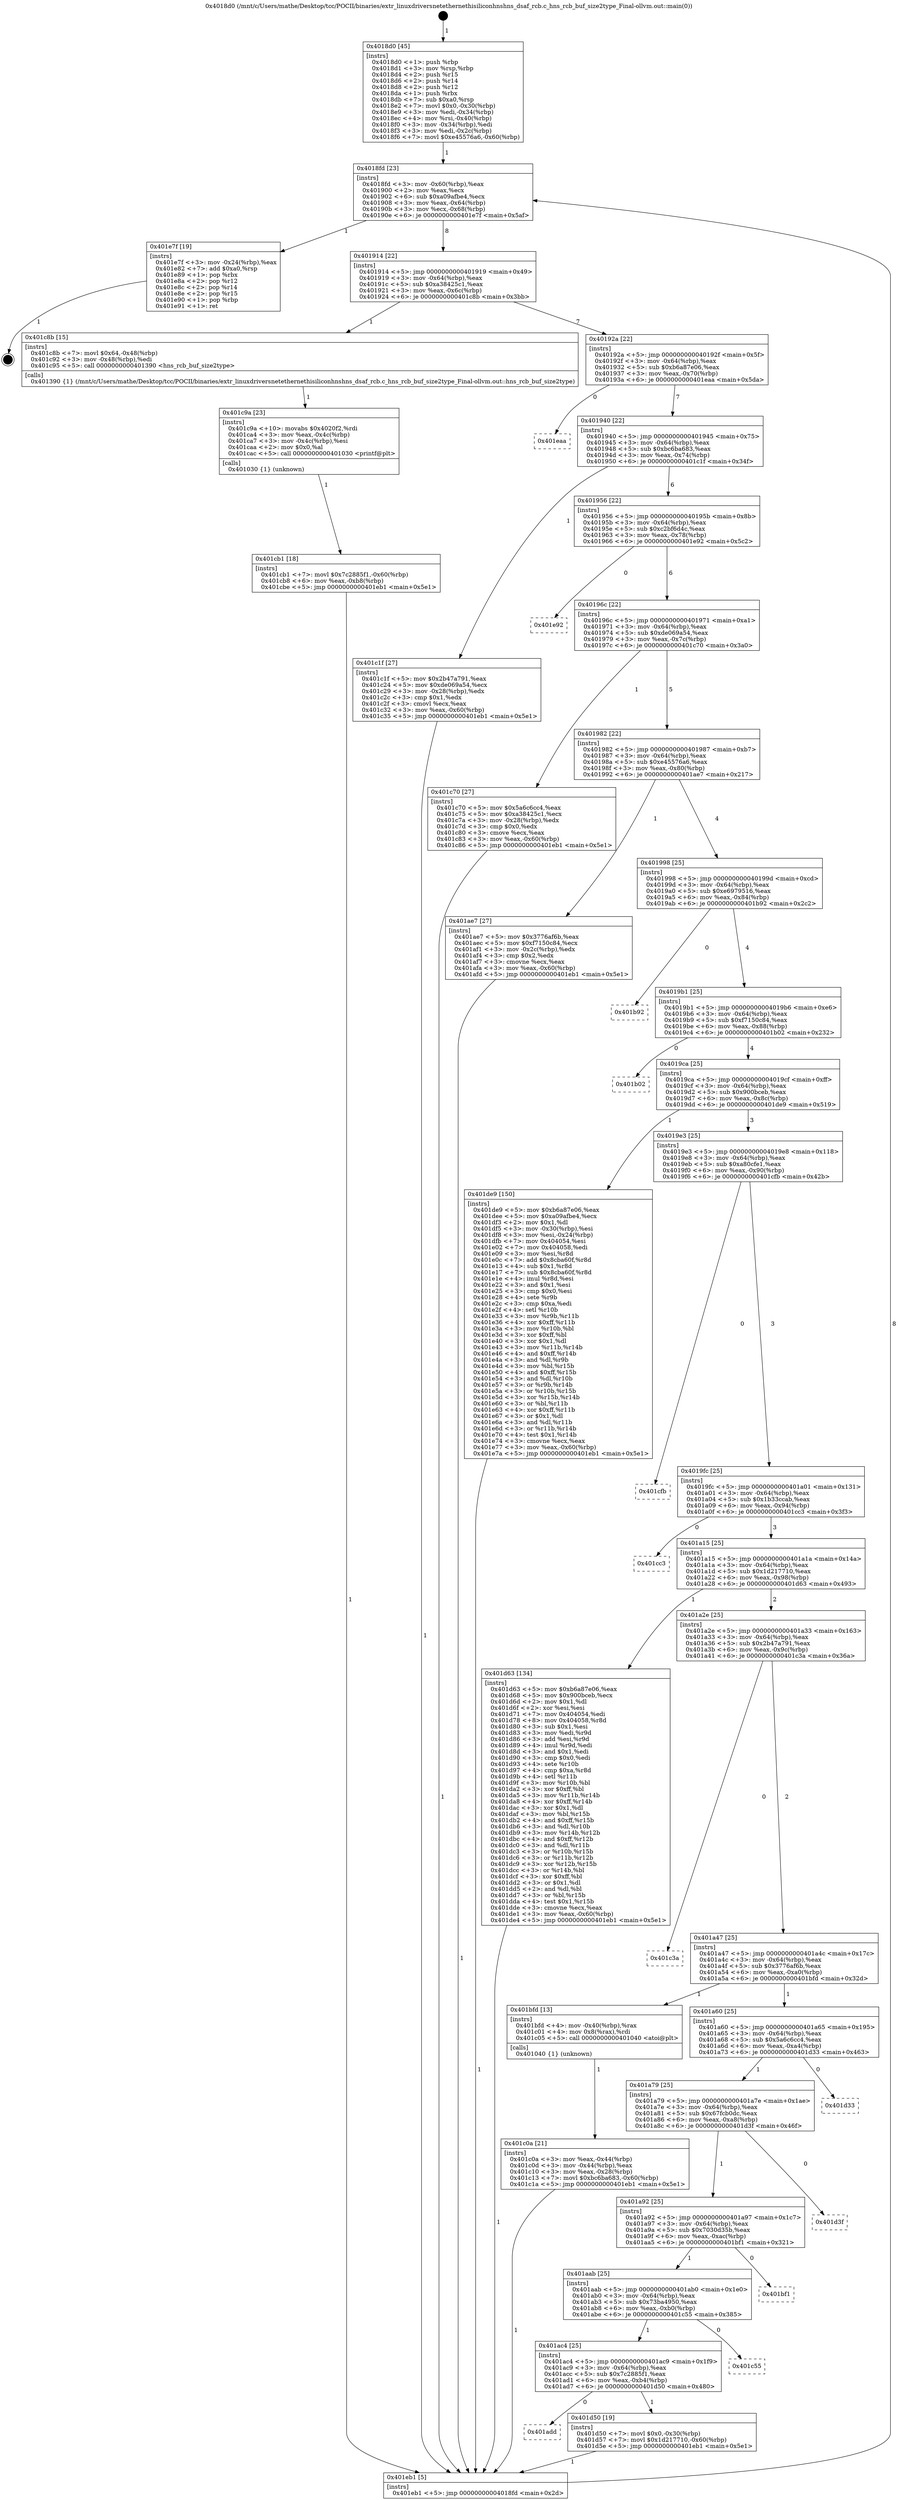 digraph "0x4018d0" {
  label = "0x4018d0 (/mnt/c/Users/mathe/Desktop/tcc/POCII/binaries/extr_linuxdriversnetethernethisiliconhnshns_dsaf_rcb.c_hns_rcb_buf_size2type_Final-ollvm.out::main(0))"
  labelloc = "t"
  node[shape=record]

  Entry [label="",width=0.3,height=0.3,shape=circle,fillcolor=black,style=filled]
  "0x4018fd" [label="{
     0x4018fd [23]\l
     | [instrs]\l
     &nbsp;&nbsp;0x4018fd \<+3\>: mov -0x60(%rbp),%eax\l
     &nbsp;&nbsp;0x401900 \<+2\>: mov %eax,%ecx\l
     &nbsp;&nbsp;0x401902 \<+6\>: sub $0xa09afbe4,%ecx\l
     &nbsp;&nbsp;0x401908 \<+3\>: mov %eax,-0x64(%rbp)\l
     &nbsp;&nbsp;0x40190b \<+3\>: mov %ecx,-0x68(%rbp)\l
     &nbsp;&nbsp;0x40190e \<+6\>: je 0000000000401e7f \<main+0x5af\>\l
  }"]
  "0x401e7f" [label="{
     0x401e7f [19]\l
     | [instrs]\l
     &nbsp;&nbsp;0x401e7f \<+3\>: mov -0x24(%rbp),%eax\l
     &nbsp;&nbsp;0x401e82 \<+7\>: add $0xa0,%rsp\l
     &nbsp;&nbsp;0x401e89 \<+1\>: pop %rbx\l
     &nbsp;&nbsp;0x401e8a \<+2\>: pop %r12\l
     &nbsp;&nbsp;0x401e8c \<+2\>: pop %r14\l
     &nbsp;&nbsp;0x401e8e \<+2\>: pop %r15\l
     &nbsp;&nbsp;0x401e90 \<+1\>: pop %rbp\l
     &nbsp;&nbsp;0x401e91 \<+1\>: ret\l
  }"]
  "0x401914" [label="{
     0x401914 [22]\l
     | [instrs]\l
     &nbsp;&nbsp;0x401914 \<+5\>: jmp 0000000000401919 \<main+0x49\>\l
     &nbsp;&nbsp;0x401919 \<+3\>: mov -0x64(%rbp),%eax\l
     &nbsp;&nbsp;0x40191c \<+5\>: sub $0xa38425c1,%eax\l
     &nbsp;&nbsp;0x401921 \<+3\>: mov %eax,-0x6c(%rbp)\l
     &nbsp;&nbsp;0x401924 \<+6\>: je 0000000000401c8b \<main+0x3bb\>\l
  }"]
  Exit [label="",width=0.3,height=0.3,shape=circle,fillcolor=black,style=filled,peripheries=2]
  "0x401c8b" [label="{
     0x401c8b [15]\l
     | [instrs]\l
     &nbsp;&nbsp;0x401c8b \<+7\>: movl $0x64,-0x48(%rbp)\l
     &nbsp;&nbsp;0x401c92 \<+3\>: mov -0x48(%rbp),%edi\l
     &nbsp;&nbsp;0x401c95 \<+5\>: call 0000000000401390 \<hns_rcb_buf_size2type\>\l
     | [calls]\l
     &nbsp;&nbsp;0x401390 \{1\} (/mnt/c/Users/mathe/Desktop/tcc/POCII/binaries/extr_linuxdriversnetethernethisiliconhnshns_dsaf_rcb.c_hns_rcb_buf_size2type_Final-ollvm.out::hns_rcb_buf_size2type)\l
  }"]
  "0x40192a" [label="{
     0x40192a [22]\l
     | [instrs]\l
     &nbsp;&nbsp;0x40192a \<+5\>: jmp 000000000040192f \<main+0x5f\>\l
     &nbsp;&nbsp;0x40192f \<+3\>: mov -0x64(%rbp),%eax\l
     &nbsp;&nbsp;0x401932 \<+5\>: sub $0xb6a87e06,%eax\l
     &nbsp;&nbsp;0x401937 \<+3\>: mov %eax,-0x70(%rbp)\l
     &nbsp;&nbsp;0x40193a \<+6\>: je 0000000000401eaa \<main+0x5da\>\l
  }"]
  "0x401add" [label="{
     0x401add\l
  }", style=dashed]
  "0x401eaa" [label="{
     0x401eaa\l
  }", style=dashed]
  "0x401940" [label="{
     0x401940 [22]\l
     | [instrs]\l
     &nbsp;&nbsp;0x401940 \<+5\>: jmp 0000000000401945 \<main+0x75\>\l
     &nbsp;&nbsp;0x401945 \<+3\>: mov -0x64(%rbp),%eax\l
     &nbsp;&nbsp;0x401948 \<+5\>: sub $0xbc6ba683,%eax\l
     &nbsp;&nbsp;0x40194d \<+3\>: mov %eax,-0x74(%rbp)\l
     &nbsp;&nbsp;0x401950 \<+6\>: je 0000000000401c1f \<main+0x34f\>\l
  }"]
  "0x401d50" [label="{
     0x401d50 [19]\l
     | [instrs]\l
     &nbsp;&nbsp;0x401d50 \<+7\>: movl $0x0,-0x30(%rbp)\l
     &nbsp;&nbsp;0x401d57 \<+7\>: movl $0x1d217710,-0x60(%rbp)\l
     &nbsp;&nbsp;0x401d5e \<+5\>: jmp 0000000000401eb1 \<main+0x5e1\>\l
  }"]
  "0x401c1f" [label="{
     0x401c1f [27]\l
     | [instrs]\l
     &nbsp;&nbsp;0x401c1f \<+5\>: mov $0x2b47a791,%eax\l
     &nbsp;&nbsp;0x401c24 \<+5\>: mov $0xde069a54,%ecx\l
     &nbsp;&nbsp;0x401c29 \<+3\>: mov -0x28(%rbp),%edx\l
     &nbsp;&nbsp;0x401c2c \<+3\>: cmp $0x1,%edx\l
     &nbsp;&nbsp;0x401c2f \<+3\>: cmovl %ecx,%eax\l
     &nbsp;&nbsp;0x401c32 \<+3\>: mov %eax,-0x60(%rbp)\l
     &nbsp;&nbsp;0x401c35 \<+5\>: jmp 0000000000401eb1 \<main+0x5e1\>\l
  }"]
  "0x401956" [label="{
     0x401956 [22]\l
     | [instrs]\l
     &nbsp;&nbsp;0x401956 \<+5\>: jmp 000000000040195b \<main+0x8b\>\l
     &nbsp;&nbsp;0x40195b \<+3\>: mov -0x64(%rbp),%eax\l
     &nbsp;&nbsp;0x40195e \<+5\>: sub $0xc2bf6d4c,%eax\l
     &nbsp;&nbsp;0x401963 \<+3\>: mov %eax,-0x78(%rbp)\l
     &nbsp;&nbsp;0x401966 \<+6\>: je 0000000000401e92 \<main+0x5c2\>\l
  }"]
  "0x401ac4" [label="{
     0x401ac4 [25]\l
     | [instrs]\l
     &nbsp;&nbsp;0x401ac4 \<+5\>: jmp 0000000000401ac9 \<main+0x1f9\>\l
     &nbsp;&nbsp;0x401ac9 \<+3\>: mov -0x64(%rbp),%eax\l
     &nbsp;&nbsp;0x401acc \<+5\>: sub $0x7c2885f1,%eax\l
     &nbsp;&nbsp;0x401ad1 \<+6\>: mov %eax,-0xb4(%rbp)\l
     &nbsp;&nbsp;0x401ad7 \<+6\>: je 0000000000401d50 \<main+0x480\>\l
  }"]
  "0x401e92" [label="{
     0x401e92\l
  }", style=dashed]
  "0x40196c" [label="{
     0x40196c [22]\l
     | [instrs]\l
     &nbsp;&nbsp;0x40196c \<+5\>: jmp 0000000000401971 \<main+0xa1\>\l
     &nbsp;&nbsp;0x401971 \<+3\>: mov -0x64(%rbp),%eax\l
     &nbsp;&nbsp;0x401974 \<+5\>: sub $0xde069a54,%eax\l
     &nbsp;&nbsp;0x401979 \<+3\>: mov %eax,-0x7c(%rbp)\l
     &nbsp;&nbsp;0x40197c \<+6\>: je 0000000000401c70 \<main+0x3a0\>\l
  }"]
  "0x401c55" [label="{
     0x401c55\l
  }", style=dashed]
  "0x401c70" [label="{
     0x401c70 [27]\l
     | [instrs]\l
     &nbsp;&nbsp;0x401c70 \<+5\>: mov $0x5a6c6cc4,%eax\l
     &nbsp;&nbsp;0x401c75 \<+5\>: mov $0xa38425c1,%ecx\l
     &nbsp;&nbsp;0x401c7a \<+3\>: mov -0x28(%rbp),%edx\l
     &nbsp;&nbsp;0x401c7d \<+3\>: cmp $0x0,%edx\l
     &nbsp;&nbsp;0x401c80 \<+3\>: cmove %ecx,%eax\l
     &nbsp;&nbsp;0x401c83 \<+3\>: mov %eax,-0x60(%rbp)\l
     &nbsp;&nbsp;0x401c86 \<+5\>: jmp 0000000000401eb1 \<main+0x5e1\>\l
  }"]
  "0x401982" [label="{
     0x401982 [22]\l
     | [instrs]\l
     &nbsp;&nbsp;0x401982 \<+5\>: jmp 0000000000401987 \<main+0xb7\>\l
     &nbsp;&nbsp;0x401987 \<+3\>: mov -0x64(%rbp),%eax\l
     &nbsp;&nbsp;0x40198a \<+5\>: sub $0xe45576a6,%eax\l
     &nbsp;&nbsp;0x40198f \<+3\>: mov %eax,-0x80(%rbp)\l
     &nbsp;&nbsp;0x401992 \<+6\>: je 0000000000401ae7 \<main+0x217\>\l
  }"]
  "0x401aab" [label="{
     0x401aab [25]\l
     | [instrs]\l
     &nbsp;&nbsp;0x401aab \<+5\>: jmp 0000000000401ab0 \<main+0x1e0\>\l
     &nbsp;&nbsp;0x401ab0 \<+3\>: mov -0x64(%rbp),%eax\l
     &nbsp;&nbsp;0x401ab3 \<+5\>: sub $0x73ba4950,%eax\l
     &nbsp;&nbsp;0x401ab8 \<+6\>: mov %eax,-0xb0(%rbp)\l
     &nbsp;&nbsp;0x401abe \<+6\>: je 0000000000401c55 \<main+0x385\>\l
  }"]
  "0x401ae7" [label="{
     0x401ae7 [27]\l
     | [instrs]\l
     &nbsp;&nbsp;0x401ae7 \<+5\>: mov $0x3776af6b,%eax\l
     &nbsp;&nbsp;0x401aec \<+5\>: mov $0xf7150c84,%ecx\l
     &nbsp;&nbsp;0x401af1 \<+3\>: mov -0x2c(%rbp),%edx\l
     &nbsp;&nbsp;0x401af4 \<+3\>: cmp $0x2,%edx\l
     &nbsp;&nbsp;0x401af7 \<+3\>: cmovne %ecx,%eax\l
     &nbsp;&nbsp;0x401afa \<+3\>: mov %eax,-0x60(%rbp)\l
     &nbsp;&nbsp;0x401afd \<+5\>: jmp 0000000000401eb1 \<main+0x5e1\>\l
  }"]
  "0x401998" [label="{
     0x401998 [25]\l
     | [instrs]\l
     &nbsp;&nbsp;0x401998 \<+5\>: jmp 000000000040199d \<main+0xcd\>\l
     &nbsp;&nbsp;0x40199d \<+3\>: mov -0x64(%rbp),%eax\l
     &nbsp;&nbsp;0x4019a0 \<+5\>: sub $0xe6979516,%eax\l
     &nbsp;&nbsp;0x4019a5 \<+6\>: mov %eax,-0x84(%rbp)\l
     &nbsp;&nbsp;0x4019ab \<+6\>: je 0000000000401b92 \<main+0x2c2\>\l
  }"]
  "0x401eb1" [label="{
     0x401eb1 [5]\l
     | [instrs]\l
     &nbsp;&nbsp;0x401eb1 \<+5\>: jmp 00000000004018fd \<main+0x2d\>\l
  }"]
  "0x4018d0" [label="{
     0x4018d0 [45]\l
     | [instrs]\l
     &nbsp;&nbsp;0x4018d0 \<+1\>: push %rbp\l
     &nbsp;&nbsp;0x4018d1 \<+3\>: mov %rsp,%rbp\l
     &nbsp;&nbsp;0x4018d4 \<+2\>: push %r15\l
     &nbsp;&nbsp;0x4018d6 \<+2\>: push %r14\l
     &nbsp;&nbsp;0x4018d8 \<+2\>: push %r12\l
     &nbsp;&nbsp;0x4018da \<+1\>: push %rbx\l
     &nbsp;&nbsp;0x4018db \<+7\>: sub $0xa0,%rsp\l
     &nbsp;&nbsp;0x4018e2 \<+7\>: movl $0x0,-0x30(%rbp)\l
     &nbsp;&nbsp;0x4018e9 \<+3\>: mov %edi,-0x34(%rbp)\l
     &nbsp;&nbsp;0x4018ec \<+4\>: mov %rsi,-0x40(%rbp)\l
     &nbsp;&nbsp;0x4018f0 \<+3\>: mov -0x34(%rbp),%edi\l
     &nbsp;&nbsp;0x4018f3 \<+3\>: mov %edi,-0x2c(%rbp)\l
     &nbsp;&nbsp;0x4018f6 \<+7\>: movl $0xe45576a6,-0x60(%rbp)\l
  }"]
  "0x401bf1" [label="{
     0x401bf1\l
  }", style=dashed]
  "0x401b92" [label="{
     0x401b92\l
  }", style=dashed]
  "0x4019b1" [label="{
     0x4019b1 [25]\l
     | [instrs]\l
     &nbsp;&nbsp;0x4019b1 \<+5\>: jmp 00000000004019b6 \<main+0xe6\>\l
     &nbsp;&nbsp;0x4019b6 \<+3\>: mov -0x64(%rbp),%eax\l
     &nbsp;&nbsp;0x4019b9 \<+5\>: sub $0xf7150c84,%eax\l
     &nbsp;&nbsp;0x4019be \<+6\>: mov %eax,-0x88(%rbp)\l
     &nbsp;&nbsp;0x4019c4 \<+6\>: je 0000000000401b02 \<main+0x232\>\l
  }"]
  "0x401a92" [label="{
     0x401a92 [25]\l
     | [instrs]\l
     &nbsp;&nbsp;0x401a92 \<+5\>: jmp 0000000000401a97 \<main+0x1c7\>\l
     &nbsp;&nbsp;0x401a97 \<+3\>: mov -0x64(%rbp),%eax\l
     &nbsp;&nbsp;0x401a9a \<+5\>: sub $0x7030d35b,%eax\l
     &nbsp;&nbsp;0x401a9f \<+6\>: mov %eax,-0xac(%rbp)\l
     &nbsp;&nbsp;0x401aa5 \<+6\>: je 0000000000401bf1 \<main+0x321\>\l
  }"]
  "0x401b02" [label="{
     0x401b02\l
  }", style=dashed]
  "0x4019ca" [label="{
     0x4019ca [25]\l
     | [instrs]\l
     &nbsp;&nbsp;0x4019ca \<+5\>: jmp 00000000004019cf \<main+0xff\>\l
     &nbsp;&nbsp;0x4019cf \<+3\>: mov -0x64(%rbp),%eax\l
     &nbsp;&nbsp;0x4019d2 \<+5\>: sub $0x900bceb,%eax\l
     &nbsp;&nbsp;0x4019d7 \<+6\>: mov %eax,-0x8c(%rbp)\l
     &nbsp;&nbsp;0x4019dd \<+6\>: je 0000000000401de9 \<main+0x519\>\l
  }"]
  "0x401d3f" [label="{
     0x401d3f\l
  }", style=dashed]
  "0x401de9" [label="{
     0x401de9 [150]\l
     | [instrs]\l
     &nbsp;&nbsp;0x401de9 \<+5\>: mov $0xb6a87e06,%eax\l
     &nbsp;&nbsp;0x401dee \<+5\>: mov $0xa09afbe4,%ecx\l
     &nbsp;&nbsp;0x401df3 \<+2\>: mov $0x1,%dl\l
     &nbsp;&nbsp;0x401df5 \<+3\>: mov -0x30(%rbp),%esi\l
     &nbsp;&nbsp;0x401df8 \<+3\>: mov %esi,-0x24(%rbp)\l
     &nbsp;&nbsp;0x401dfb \<+7\>: mov 0x404054,%esi\l
     &nbsp;&nbsp;0x401e02 \<+7\>: mov 0x404058,%edi\l
     &nbsp;&nbsp;0x401e09 \<+3\>: mov %esi,%r8d\l
     &nbsp;&nbsp;0x401e0c \<+7\>: add $0x8cba60f,%r8d\l
     &nbsp;&nbsp;0x401e13 \<+4\>: sub $0x1,%r8d\l
     &nbsp;&nbsp;0x401e17 \<+7\>: sub $0x8cba60f,%r8d\l
     &nbsp;&nbsp;0x401e1e \<+4\>: imul %r8d,%esi\l
     &nbsp;&nbsp;0x401e22 \<+3\>: and $0x1,%esi\l
     &nbsp;&nbsp;0x401e25 \<+3\>: cmp $0x0,%esi\l
     &nbsp;&nbsp;0x401e28 \<+4\>: sete %r9b\l
     &nbsp;&nbsp;0x401e2c \<+3\>: cmp $0xa,%edi\l
     &nbsp;&nbsp;0x401e2f \<+4\>: setl %r10b\l
     &nbsp;&nbsp;0x401e33 \<+3\>: mov %r9b,%r11b\l
     &nbsp;&nbsp;0x401e36 \<+4\>: xor $0xff,%r11b\l
     &nbsp;&nbsp;0x401e3a \<+3\>: mov %r10b,%bl\l
     &nbsp;&nbsp;0x401e3d \<+3\>: xor $0xff,%bl\l
     &nbsp;&nbsp;0x401e40 \<+3\>: xor $0x1,%dl\l
     &nbsp;&nbsp;0x401e43 \<+3\>: mov %r11b,%r14b\l
     &nbsp;&nbsp;0x401e46 \<+4\>: and $0xff,%r14b\l
     &nbsp;&nbsp;0x401e4a \<+3\>: and %dl,%r9b\l
     &nbsp;&nbsp;0x401e4d \<+3\>: mov %bl,%r15b\l
     &nbsp;&nbsp;0x401e50 \<+4\>: and $0xff,%r15b\l
     &nbsp;&nbsp;0x401e54 \<+3\>: and %dl,%r10b\l
     &nbsp;&nbsp;0x401e57 \<+3\>: or %r9b,%r14b\l
     &nbsp;&nbsp;0x401e5a \<+3\>: or %r10b,%r15b\l
     &nbsp;&nbsp;0x401e5d \<+3\>: xor %r15b,%r14b\l
     &nbsp;&nbsp;0x401e60 \<+3\>: or %bl,%r11b\l
     &nbsp;&nbsp;0x401e63 \<+4\>: xor $0xff,%r11b\l
     &nbsp;&nbsp;0x401e67 \<+3\>: or $0x1,%dl\l
     &nbsp;&nbsp;0x401e6a \<+3\>: and %dl,%r11b\l
     &nbsp;&nbsp;0x401e6d \<+3\>: or %r11b,%r14b\l
     &nbsp;&nbsp;0x401e70 \<+4\>: test $0x1,%r14b\l
     &nbsp;&nbsp;0x401e74 \<+3\>: cmovne %ecx,%eax\l
     &nbsp;&nbsp;0x401e77 \<+3\>: mov %eax,-0x60(%rbp)\l
     &nbsp;&nbsp;0x401e7a \<+5\>: jmp 0000000000401eb1 \<main+0x5e1\>\l
  }"]
  "0x4019e3" [label="{
     0x4019e3 [25]\l
     | [instrs]\l
     &nbsp;&nbsp;0x4019e3 \<+5\>: jmp 00000000004019e8 \<main+0x118\>\l
     &nbsp;&nbsp;0x4019e8 \<+3\>: mov -0x64(%rbp),%eax\l
     &nbsp;&nbsp;0x4019eb \<+5\>: sub $0xa80cfe1,%eax\l
     &nbsp;&nbsp;0x4019f0 \<+6\>: mov %eax,-0x90(%rbp)\l
     &nbsp;&nbsp;0x4019f6 \<+6\>: je 0000000000401cfb \<main+0x42b\>\l
  }"]
  "0x401a79" [label="{
     0x401a79 [25]\l
     | [instrs]\l
     &nbsp;&nbsp;0x401a79 \<+5\>: jmp 0000000000401a7e \<main+0x1ae\>\l
     &nbsp;&nbsp;0x401a7e \<+3\>: mov -0x64(%rbp),%eax\l
     &nbsp;&nbsp;0x401a81 \<+5\>: sub $0x67fcb0dc,%eax\l
     &nbsp;&nbsp;0x401a86 \<+6\>: mov %eax,-0xa8(%rbp)\l
     &nbsp;&nbsp;0x401a8c \<+6\>: je 0000000000401d3f \<main+0x46f\>\l
  }"]
  "0x401cfb" [label="{
     0x401cfb\l
  }", style=dashed]
  "0x4019fc" [label="{
     0x4019fc [25]\l
     | [instrs]\l
     &nbsp;&nbsp;0x4019fc \<+5\>: jmp 0000000000401a01 \<main+0x131\>\l
     &nbsp;&nbsp;0x401a01 \<+3\>: mov -0x64(%rbp),%eax\l
     &nbsp;&nbsp;0x401a04 \<+5\>: sub $0x1b33ccab,%eax\l
     &nbsp;&nbsp;0x401a09 \<+6\>: mov %eax,-0x94(%rbp)\l
     &nbsp;&nbsp;0x401a0f \<+6\>: je 0000000000401cc3 \<main+0x3f3\>\l
  }"]
  "0x401d33" [label="{
     0x401d33\l
  }", style=dashed]
  "0x401cc3" [label="{
     0x401cc3\l
  }", style=dashed]
  "0x401a15" [label="{
     0x401a15 [25]\l
     | [instrs]\l
     &nbsp;&nbsp;0x401a15 \<+5\>: jmp 0000000000401a1a \<main+0x14a\>\l
     &nbsp;&nbsp;0x401a1a \<+3\>: mov -0x64(%rbp),%eax\l
     &nbsp;&nbsp;0x401a1d \<+5\>: sub $0x1d217710,%eax\l
     &nbsp;&nbsp;0x401a22 \<+6\>: mov %eax,-0x98(%rbp)\l
     &nbsp;&nbsp;0x401a28 \<+6\>: je 0000000000401d63 \<main+0x493\>\l
  }"]
  "0x401cb1" [label="{
     0x401cb1 [18]\l
     | [instrs]\l
     &nbsp;&nbsp;0x401cb1 \<+7\>: movl $0x7c2885f1,-0x60(%rbp)\l
     &nbsp;&nbsp;0x401cb8 \<+6\>: mov %eax,-0xb8(%rbp)\l
     &nbsp;&nbsp;0x401cbe \<+5\>: jmp 0000000000401eb1 \<main+0x5e1\>\l
  }"]
  "0x401d63" [label="{
     0x401d63 [134]\l
     | [instrs]\l
     &nbsp;&nbsp;0x401d63 \<+5\>: mov $0xb6a87e06,%eax\l
     &nbsp;&nbsp;0x401d68 \<+5\>: mov $0x900bceb,%ecx\l
     &nbsp;&nbsp;0x401d6d \<+2\>: mov $0x1,%dl\l
     &nbsp;&nbsp;0x401d6f \<+2\>: xor %esi,%esi\l
     &nbsp;&nbsp;0x401d71 \<+7\>: mov 0x404054,%edi\l
     &nbsp;&nbsp;0x401d78 \<+8\>: mov 0x404058,%r8d\l
     &nbsp;&nbsp;0x401d80 \<+3\>: sub $0x1,%esi\l
     &nbsp;&nbsp;0x401d83 \<+3\>: mov %edi,%r9d\l
     &nbsp;&nbsp;0x401d86 \<+3\>: add %esi,%r9d\l
     &nbsp;&nbsp;0x401d89 \<+4\>: imul %r9d,%edi\l
     &nbsp;&nbsp;0x401d8d \<+3\>: and $0x1,%edi\l
     &nbsp;&nbsp;0x401d90 \<+3\>: cmp $0x0,%edi\l
     &nbsp;&nbsp;0x401d93 \<+4\>: sete %r10b\l
     &nbsp;&nbsp;0x401d97 \<+4\>: cmp $0xa,%r8d\l
     &nbsp;&nbsp;0x401d9b \<+4\>: setl %r11b\l
     &nbsp;&nbsp;0x401d9f \<+3\>: mov %r10b,%bl\l
     &nbsp;&nbsp;0x401da2 \<+3\>: xor $0xff,%bl\l
     &nbsp;&nbsp;0x401da5 \<+3\>: mov %r11b,%r14b\l
     &nbsp;&nbsp;0x401da8 \<+4\>: xor $0xff,%r14b\l
     &nbsp;&nbsp;0x401dac \<+3\>: xor $0x1,%dl\l
     &nbsp;&nbsp;0x401daf \<+3\>: mov %bl,%r15b\l
     &nbsp;&nbsp;0x401db2 \<+4\>: and $0xff,%r15b\l
     &nbsp;&nbsp;0x401db6 \<+3\>: and %dl,%r10b\l
     &nbsp;&nbsp;0x401db9 \<+3\>: mov %r14b,%r12b\l
     &nbsp;&nbsp;0x401dbc \<+4\>: and $0xff,%r12b\l
     &nbsp;&nbsp;0x401dc0 \<+3\>: and %dl,%r11b\l
     &nbsp;&nbsp;0x401dc3 \<+3\>: or %r10b,%r15b\l
     &nbsp;&nbsp;0x401dc6 \<+3\>: or %r11b,%r12b\l
     &nbsp;&nbsp;0x401dc9 \<+3\>: xor %r12b,%r15b\l
     &nbsp;&nbsp;0x401dcc \<+3\>: or %r14b,%bl\l
     &nbsp;&nbsp;0x401dcf \<+3\>: xor $0xff,%bl\l
     &nbsp;&nbsp;0x401dd2 \<+3\>: or $0x1,%dl\l
     &nbsp;&nbsp;0x401dd5 \<+2\>: and %dl,%bl\l
     &nbsp;&nbsp;0x401dd7 \<+3\>: or %bl,%r15b\l
     &nbsp;&nbsp;0x401dda \<+4\>: test $0x1,%r15b\l
     &nbsp;&nbsp;0x401dde \<+3\>: cmovne %ecx,%eax\l
     &nbsp;&nbsp;0x401de1 \<+3\>: mov %eax,-0x60(%rbp)\l
     &nbsp;&nbsp;0x401de4 \<+5\>: jmp 0000000000401eb1 \<main+0x5e1\>\l
  }"]
  "0x401a2e" [label="{
     0x401a2e [25]\l
     | [instrs]\l
     &nbsp;&nbsp;0x401a2e \<+5\>: jmp 0000000000401a33 \<main+0x163\>\l
     &nbsp;&nbsp;0x401a33 \<+3\>: mov -0x64(%rbp),%eax\l
     &nbsp;&nbsp;0x401a36 \<+5\>: sub $0x2b47a791,%eax\l
     &nbsp;&nbsp;0x401a3b \<+6\>: mov %eax,-0x9c(%rbp)\l
     &nbsp;&nbsp;0x401a41 \<+6\>: je 0000000000401c3a \<main+0x36a\>\l
  }"]
  "0x401c9a" [label="{
     0x401c9a [23]\l
     | [instrs]\l
     &nbsp;&nbsp;0x401c9a \<+10\>: movabs $0x4020f2,%rdi\l
     &nbsp;&nbsp;0x401ca4 \<+3\>: mov %eax,-0x4c(%rbp)\l
     &nbsp;&nbsp;0x401ca7 \<+3\>: mov -0x4c(%rbp),%esi\l
     &nbsp;&nbsp;0x401caa \<+2\>: mov $0x0,%al\l
     &nbsp;&nbsp;0x401cac \<+5\>: call 0000000000401030 \<printf@plt\>\l
     | [calls]\l
     &nbsp;&nbsp;0x401030 \{1\} (unknown)\l
  }"]
  "0x401c3a" [label="{
     0x401c3a\l
  }", style=dashed]
  "0x401a47" [label="{
     0x401a47 [25]\l
     | [instrs]\l
     &nbsp;&nbsp;0x401a47 \<+5\>: jmp 0000000000401a4c \<main+0x17c\>\l
     &nbsp;&nbsp;0x401a4c \<+3\>: mov -0x64(%rbp),%eax\l
     &nbsp;&nbsp;0x401a4f \<+5\>: sub $0x3776af6b,%eax\l
     &nbsp;&nbsp;0x401a54 \<+6\>: mov %eax,-0xa0(%rbp)\l
     &nbsp;&nbsp;0x401a5a \<+6\>: je 0000000000401bfd \<main+0x32d\>\l
  }"]
  "0x401c0a" [label="{
     0x401c0a [21]\l
     | [instrs]\l
     &nbsp;&nbsp;0x401c0a \<+3\>: mov %eax,-0x44(%rbp)\l
     &nbsp;&nbsp;0x401c0d \<+3\>: mov -0x44(%rbp),%eax\l
     &nbsp;&nbsp;0x401c10 \<+3\>: mov %eax,-0x28(%rbp)\l
     &nbsp;&nbsp;0x401c13 \<+7\>: movl $0xbc6ba683,-0x60(%rbp)\l
     &nbsp;&nbsp;0x401c1a \<+5\>: jmp 0000000000401eb1 \<main+0x5e1\>\l
  }"]
  "0x401bfd" [label="{
     0x401bfd [13]\l
     | [instrs]\l
     &nbsp;&nbsp;0x401bfd \<+4\>: mov -0x40(%rbp),%rax\l
     &nbsp;&nbsp;0x401c01 \<+4\>: mov 0x8(%rax),%rdi\l
     &nbsp;&nbsp;0x401c05 \<+5\>: call 0000000000401040 \<atoi@plt\>\l
     | [calls]\l
     &nbsp;&nbsp;0x401040 \{1\} (unknown)\l
  }"]
  "0x401a60" [label="{
     0x401a60 [25]\l
     | [instrs]\l
     &nbsp;&nbsp;0x401a60 \<+5\>: jmp 0000000000401a65 \<main+0x195\>\l
     &nbsp;&nbsp;0x401a65 \<+3\>: mov -0x64(%rbp),%eax\l
     &nbsp;&nbsp;0x401a68 \<+5\>: sub $0x5a6c6cc4,%eax\l
     &nbsp;&nbsp;0x401a6d \<+6\>: mov %eax,-0xa4(%rbp)\l
     &nbsp;&nbsp;0x401a73 \<+6\>: je 0000000000401d33 \<main+0x463\>\l
  }"]
  Entry -> "0x4018d0" [label=" 1"]
  "0x4018fd" -> "0x401e7f" [label=" 1"]
  "0x4018fd" -> "0x401914" [label=" 8"]
  "0x401e7f" -> Exit [label=" 1"]
  "0x401914" -> "0x401c8b" [label=" 1"]
  "0x401914" -> "0x40192a" [label=" 7"]
  "0x401de9" -> "0x401eb1" [label=" 1"]
  "0x40192a" -> "0x401eaa" [label=" 0"]
  "0x40192a" -> "0x401940" [label=" 7"]
  "0x401d63" -> "0x401eb1" [label=" 1"]
  "0x401940" -> "0x401c1f" [label=" 1"]
  "0x401940" -> "0x401956" [label=" 6"]
  "0x401d50" -> "0x401eb1" [label=" 1"]
  "0x401956" -> "0x401e92" [label=" 0"]
  "0x401956" -> "0x40196c" [label=" 6"]
  "0x401ac4" -> "0x401d50" [label=" 1"]
  "0x40196c" -> "0x401c70" [label=" 1"]
  "0x40196c" -> "0x401982" [label=" 5"]
  "0x401ac4" -> "0x401add" [label=" 0"]
  "0x401982" -> "0x401ae7" [label=" 1"]
  "0x401982" -> "0x401998" [label=" 4"]
  "0x401ae7" -> "0x401eb1" [label=" 1"]
  "0x4018d0" -> "0x4018fd" [label=" 1"]
  "0x401eb1" -> "0x4018fd" [label=" 8"]
  "0x401aab" -> "0x401c55" [label=" 0"]
  "0x401998" -> "0x401b92" [label=" 0"]
  "0x401998" -> "0x4019b1" [label=" 4"]
  "0x401aab" -> "0x401ac4" [label=" 1"]
  "0x4019b1" -> "0x401b02" [label=" 0"]
  "0x4019b1" -> "0x4019ca" [label=" 4"]
  "0x401a92" -> "0x401bf1" [label=" 0"]
  "0x4019ca" -> "0x401de9" [label=" 1"]
  "0x4019ca" -> "0x4019e3" [label=" 3"]
  "0x401a92" -> "0x401aab" [label=" 1"]
  "0x4019e3" -> "0x401cfb" [label=" 0"]
  "0x4019e3" -> "0x4019fc" [label=" 3"]
  "0x401a79" -> "0x401d3f" [label=" 0"]
  "0x4019fc" -> "0x401cc3" [label=" 0"]
  "0x4019fc" -> "0x401a15" [label=" 3"]
  "0x401a79" -> "0x401a92" [label=" 1"]
  "0x401a15" -> "0x401d63" [label=" 1"]
  "0x401a15" -> "0x401a2e" [label=" 2"]
  "0x401a60" -> "0x401d33" [label=" 0"]
  "0x401a2e" -> "0x401c3a" [label=" 0"]
  "0x401a2e" -> "0x401a47" [label=" 2"]
  "0x401a60" -> "0x401a79" [label=" 1"]
  "0x401a47" -> "0x401bfd" [label=" 1"]
  "0x401a47" -> "0x401a60" [label=" 1"]
  "0x401bfd" -> "0x401c0a" [label=" 1"]
  "0x401c0a" -> "0x401eb1" [label=" 1"]
  "0x401c1f" -> "0x401eb1" [label=" 1"]
  "0x401c70" -> "0x401eb1" [label=" 1"]
  "0x401c8b" -> "0x401c9a" [label=" 1"]
  "0x401c9a" -> "0x401cb1" [label=" 1"]
  "0x401cb1" -> "0x401eb1" [label=" 1"]
}
